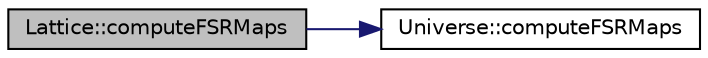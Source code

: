 digraph "Lattice::computeFSRMaps"
{
  edge [fontname="Helvetica",fontsize="10",labelfontname="Helvetica",labelfontsize="10"];
  node [fontname="Helvetica",fontsize="10",shape=record];
  rankdir="LR";
  Node1 [label="Lattice::computeFSRMaps",height=0.2,width=0.4,color="black", fillcolor="grey75", style="filled" fontcolor="black"];
  Node1 -> Node2 [color="midnightblue",fontsize="10",style="solid",fontname="Helvetica"];
  Node2 [label="Universe::computeFSRMaps",height=0.2,width=0.4,color="black", fillcolor="white", style="filled",URL="$classUniverse.html#af76741be6456d3542a302024fd4c52e4",tooltip="Compute the FSR offset maps for this Universe and return the number of FSRs inside the Universe..."];
}
